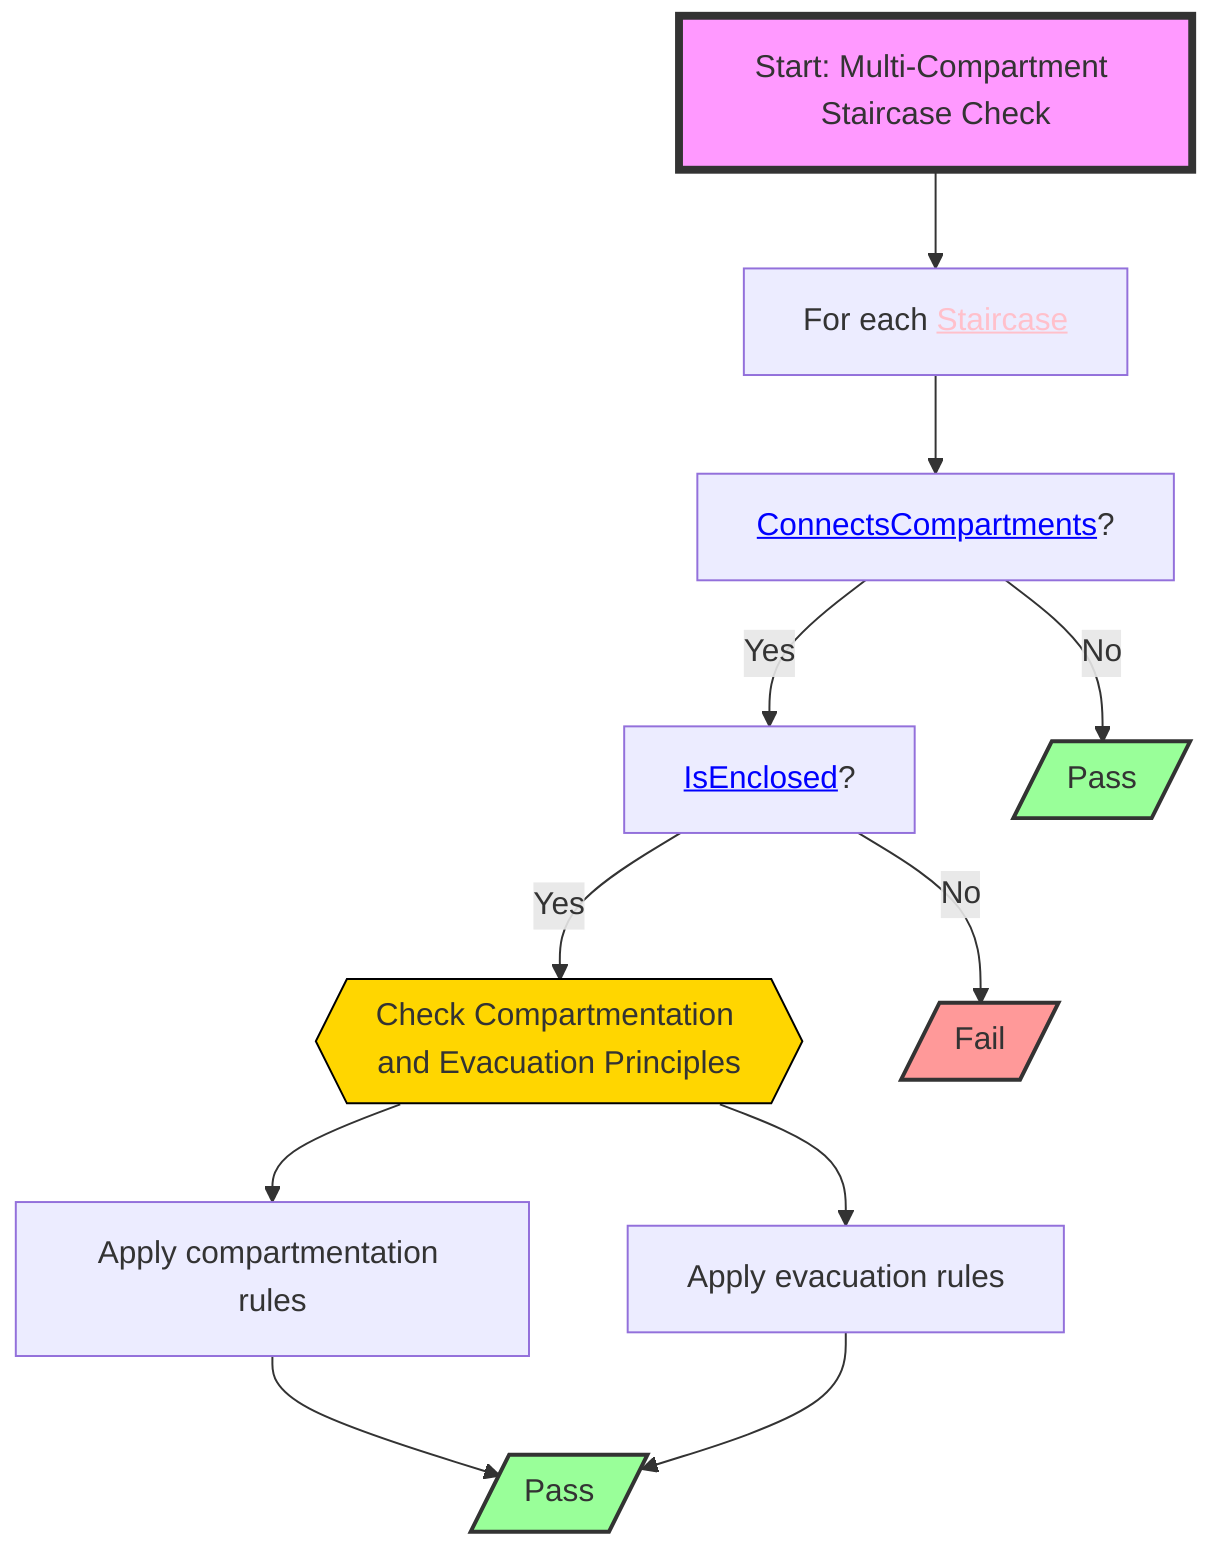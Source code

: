 flowchart TD
    S1["Start: Multi-Compartment Staircase Check"] --> A["For each <a href='http://example.com/firebimbuilding#Staircase' style='color:pink;'>Staircase</a>"]
    A --> B["<a href='http://example.com/firebimbuilding#ConnectsCompartments' style='color:blue;'>ConnectsCompartments</a>?"]
    B -- Yes --> C["<a href='http://example.com/firebimbuilding#IsEnclosed' style='color:blue;'>IsEnclosed</a>?"]
    B -- No --> D[/"Pass"/]
    C -- Yes --> E["Check Compartmentation and Evacuation Principles"]
    C -- No --> F[/"Fail"/]
    E --> G["Apply compartmentation rules"]
    E --> H["Apply evacuation rules"]
    G & H --> I[/"Pass"/]

    E@{ shape: hex}
     S1:::startClass
     D:::passClass
     F:::failClass
     I:::passClass
    classDef startClass fill:#f9f,stroke:#333,stroke-width:4px
    classDef passClass fill:#9f9,stroke:#333,stroke-width:2px
    classDef failClass fill:#f99,stroke:#333,stroke-width:2px
    style E stroke:#000000,stroke-width:1px,stroke-dasharray: 0,fill:#FFD600